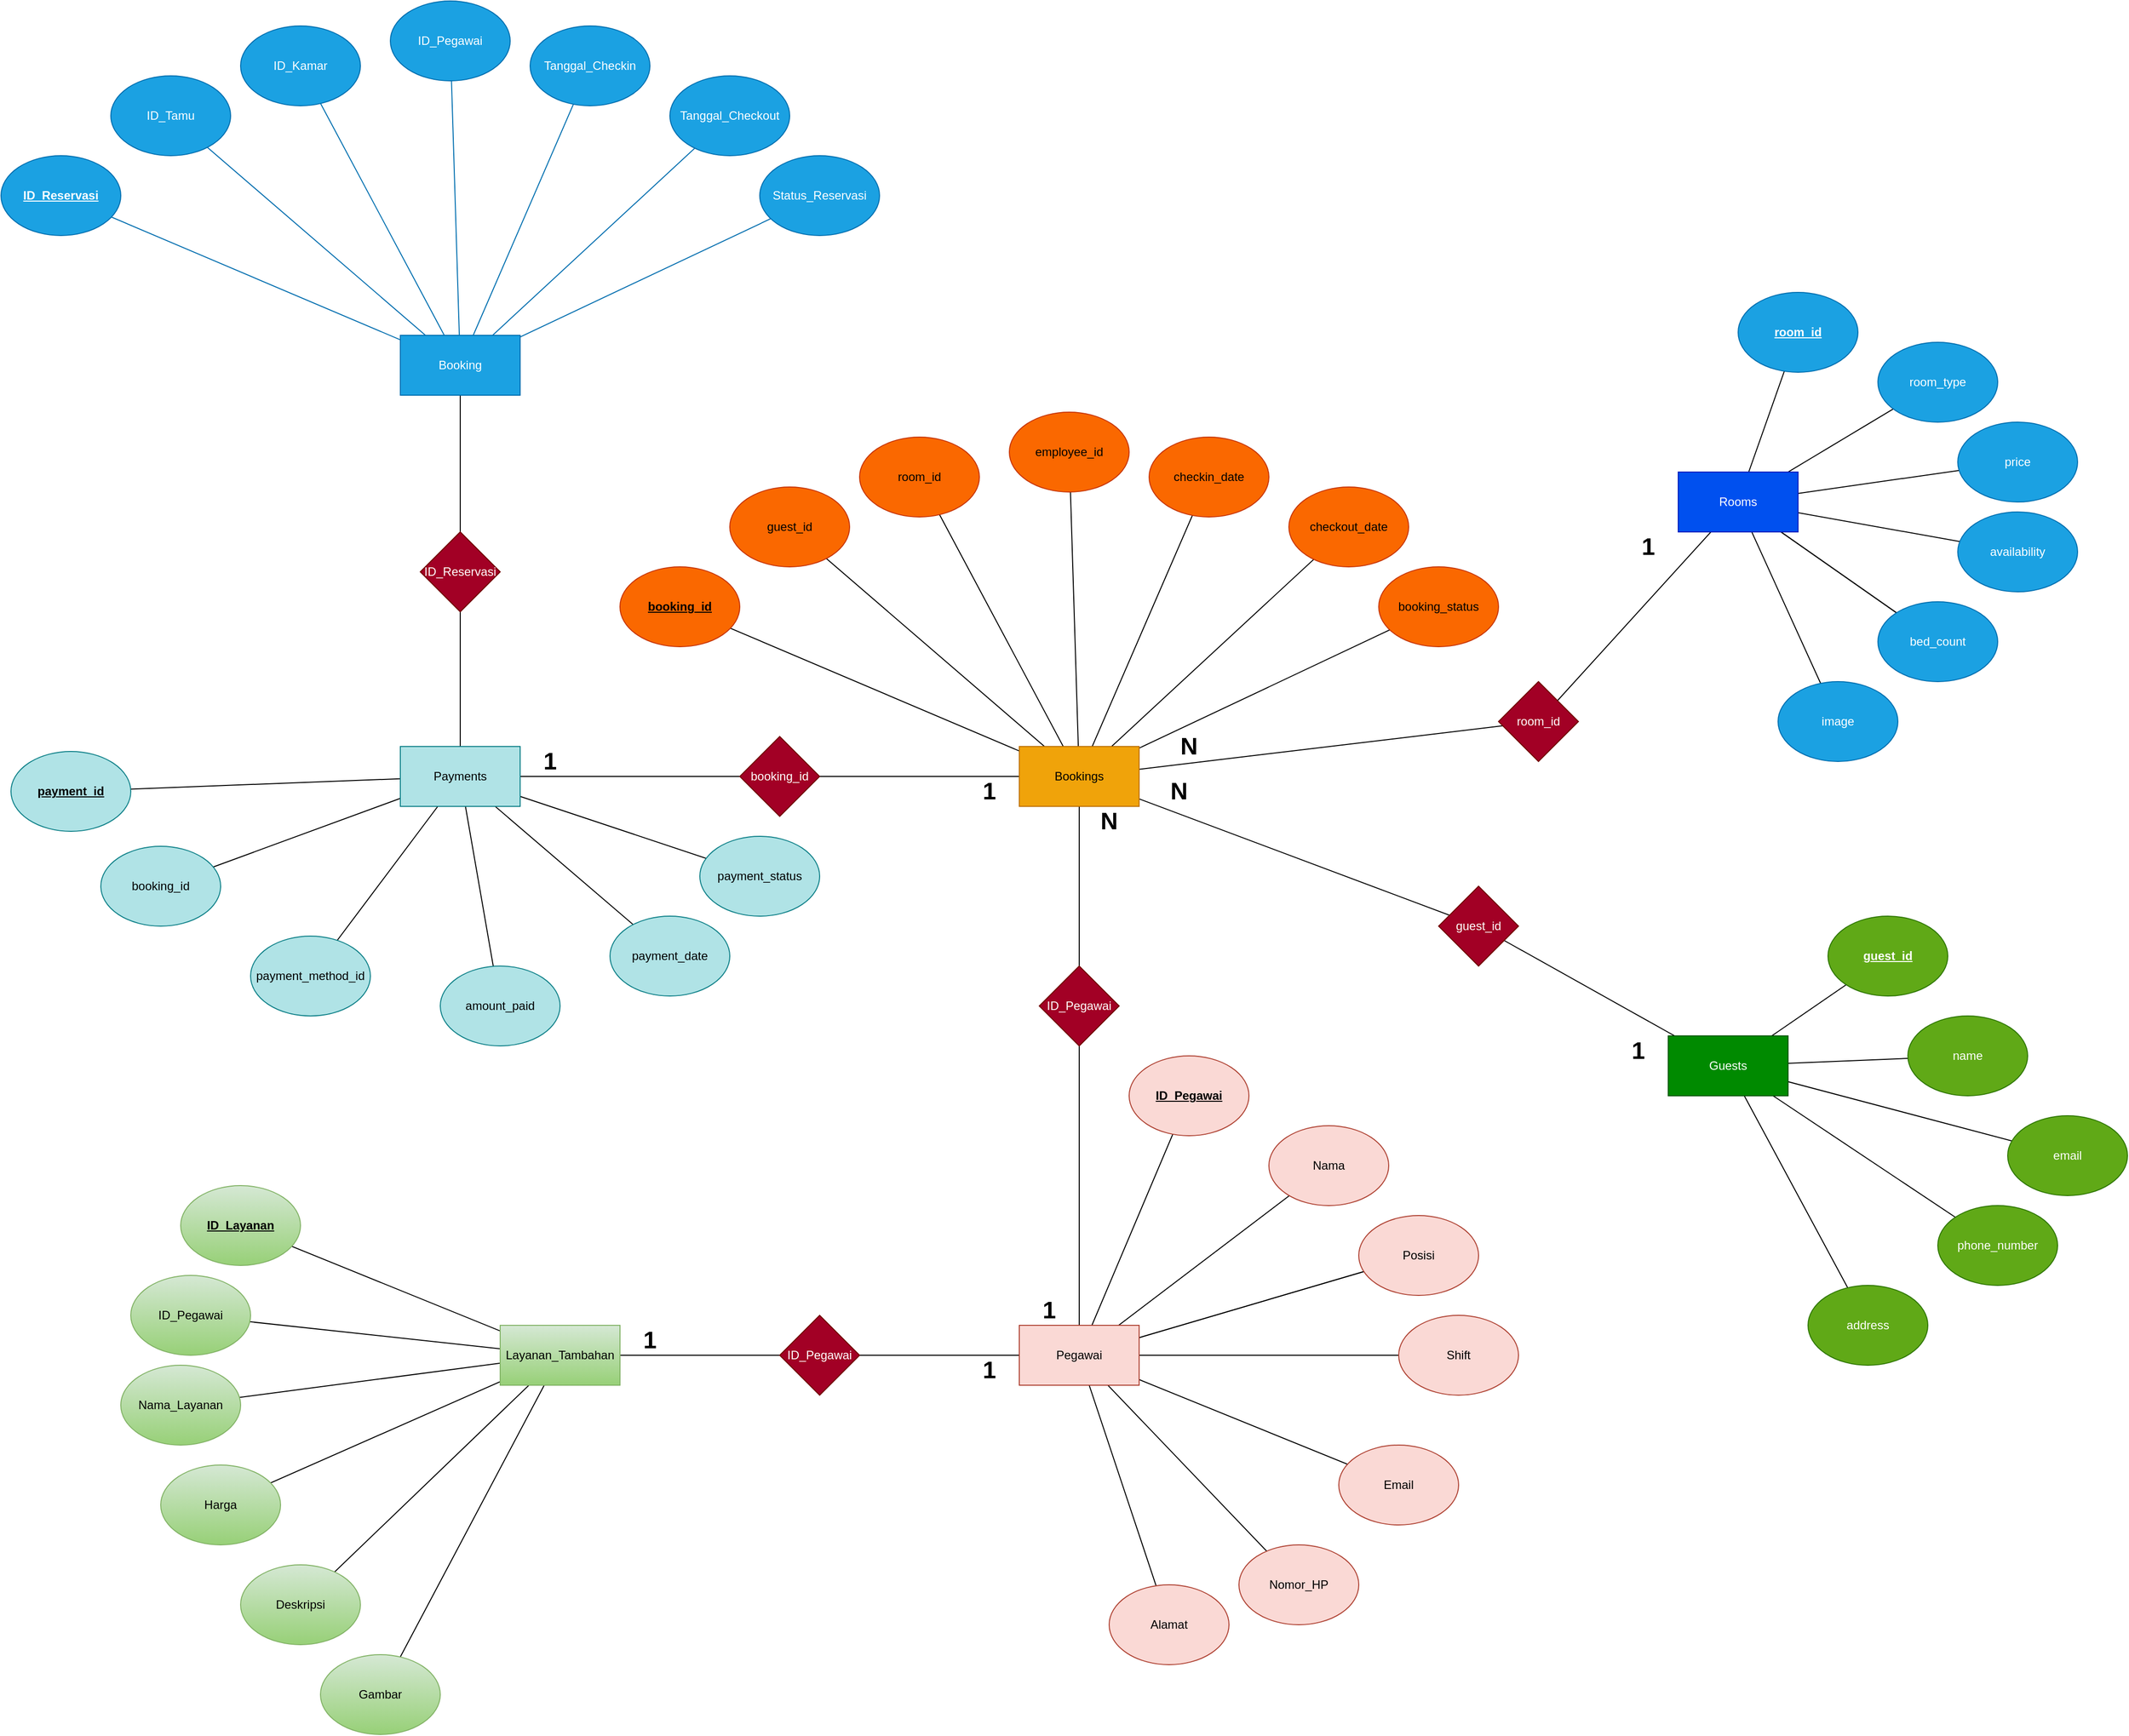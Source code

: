 <mxfile version="27.1.4">
  <diagram name="Page-1" id="5b6cXbMIFhht2GzxUnYm">
    <mxGraphModel dx="2687" dy="1700" grid="1" gridSize="10" guides="1" tooltips="1" connect="1" arrows="1" fold="1" page="1" pageScale="1" pageWidth="850" pageHeight="1100" math="0" shadow="0">
      <root>
        <mxCell id="0" />
        <mxCell id="1" parent="0" />
        <mxCell id="dPMQ-WFFV9zRJ2E0VN6Y-38" value="" style="endArrow=none;html=1;rounded=0;entryX=0.5;entryY=0.5;entryDx=0;entryDy=0;entryPerimeter=0;exitX=0.5;exitY=0.5;exitDx=0;exitDy=0;exitPerimeter=0;" edge="1" parent="1" source="dPMQ-WFFV9zRJ2E0VN6Y-28" target="dPMQ-WFFV9zRJ2E0VN6Y-36">
          <mxGeometry width="50" height="50" relative="1" as="geometry">
            <mxPoint x="-550" y="135" as="sourcePoint" />
            <mxPoint x="-550" y="-70" as="targetPoint" />
          </mxGeometry>
        </mxCell>
        <mxCell id="dPMQ-WFFV9zRJ2E0VN6Y-37" value="" style="endArrow=none;html=1;rounded=0;entryX=0.5;entryY=0.5;entryDx=0;entryDy=0;entryPerimeter=0;exitX=0.5;exitY=0.5;exitDx=0;exitDy=0;exitPerimeter=0;" edge="1" parent="1" source="p-pOgN2rcpTyZTC6pipD-14" target="dPMQ-WFFV9zRJ2E0VN6Y-36">
          <mxGeometry width="50" height="50" relative="1" as="geometry">
            <mxPoint x="-630" y="-60" as="sourcePoint" />
            <mxPoint x="-310" y="-60" as="targetPoint" />
          </mxGeometry>
        </mxCell>
        <mxCell id="e2a9GpqA6ZSLNUHN16Bm-32" value="" style="endArrow=none;html=1;rounded=0;entryX=0.5;entryY=0.5;entryDx=0;entryDy=0;entryPerimeter=0;exitX=0.5;exitY=0.5;exitDx=0;exitDy=0;exitPerimeter=0;" parent="1" source="p-pOgN2rcpTyZTC6pipD-15" target="e2a9GpqA6ZSLNUHN16Bm-30" edge="1">
          <mxGeometry width="50" height="50" relative="1" as="geometry">
            <mxPoint x="-190" y="620" as="sourcePoint" />
            <mxPoint x="70" y="620" as="targetPoint" />
          </mxGeometry>
        </mxCell>
        <mxCell id="e2a9GpqA6ZSLNUHN16Bm-31" value="" style="endArrow=none;html=1;rounded=0;entryX=0.5;entryY=0.5;entryDx=0;entryDy=0;entryPerimeter=0;exitX=0.5;exitY=0.5;exitDx=0;exitDy=0;exitPerimeter=0;" parent="1" source="e2a9GpqA6ZSLNUHN16Bm-30" target="p-pOgN2rcpTyZTC6pipD-60" edge="1">
          <mxGeometry width="50" height="50" relative="1" as="geometry">
            <mxPoint x="-180" y="670" as="sourcePoint" />
            <mxPoint x="-210" y="570" as="targetPoint" />
          </mxGeometry>
        </mxCell>
        <mxCell id="e2a9GpqA6ZSLNUHN16Bm-29" value="" style="endArrow=none;html=1;rounded=0;entryX=0.5;entryY=0.5;entryDx=0;entryDy=0;entryPerimeter=0;exitX=0.5;exitY=0.5;exitDx=0;exitDy=0;exitPerimeter=0;" parent="1" source="p-pOgN2rcpTyZTC6pipD-14" target="e2a9GpqA6ZSLNUHN16Bm-27" edge="1">
          <mxGeometry width="50" height="50" relative="1" as="geometry">
            <mxPoint x="-230" y="40" as="sourcePoint" />
            <mxPoint x="70" y="40" as="targetPoint" />
          </mxGeometry>
        </mxCell>
        <mxCell id="e2a9GpqA6ZSLNUHN16Bm-28" value="" style="endArrow=none;html=1;rounded=0;entryX=0.5;entryY=0.5;entryDx=0;entryDy=0;entryPerimeter=0;exitX=0.5;exitY=0.5;exitDx=0;exitDy=0;exitPerimeter=0;" parent="1" source="e2a9GpqA6ZSLNUHN16Bm-27" target="p-pOgN2rcpTyZTC6pipD-13" edge="1">
          <mxGeometry width="50" height="50" relative="1" as="geometry">
            <mxPoint x="-140" y="30" as="sourcePoint" />
            <mxPoint x="-90" y="-20" as="targetPoint" />
          </mxGeometry>
        </mxCell>
        <mxCell id="e2a9GpqA6ZSLNUHN16Bm-24" value="" style="endArrow=none;html=1;rounded=0;entryX=0.5;entryY=0.5;entryDx=0;entryDy=0;entryPerimeter=0;exitX=0.5;exitY=0.5;exitDx=0;exitDy=0;exitPerimeter=0;" parent="1" source="p-pOgN2rcpTyZTC6pipD-60" target="e2a9GpqA6ZSLNUHN16Bm-22" edge="1">
          <mxGeometry width="50" height="50" relative="1" as="geometry">
            <mxPoint x="70" y="180" as="sourcePoint" />
            <mxPoint x="70" y="40" as="targetPoint" />
          </mxGeometry>
        </mxCell>
        <mxCell id="e2a9GpqA6ZSLNUHN16Bm-23" value="" style="endArrow=none;html=1;rounded=0;entryX=0.5;entryY=0.5;entryDx=0;entryDy=0;entryPerimeter=0;exitX=0.5;exitY=0.5;exitDx=0;exitDy=0;exitPerimeter=0;" parent="1" source="e2a9GpqA6ZSLNUHN16Bm-22" target="p-pOgN2rcpTyZTC6pipD-13" edge="1">
          <mxGeometry width="50" height="50" relative="1" as="geometry">
            <mxPoint x="-40" y="200" as="sourcePoint" />
            <mxPoint x="10" y="150" as="targetPoint" />
          </mxGeometry>
        </mxCell>
        <mxCell id="e2a9GpqA6ZSLNUHN16Bm-21" value="" style="endArrow=none;html=1;rounded=0;exitX=0.5;exitY=0.5;exitDx=0;exitDy=0;exitPerimeter=0;entryX=0.5;entryY=0.5;entryDx=0;entryDy=0;entryPerimeter=0;" parent="1" source="p-pOgN2rcpTyZTC6pipD-66" target="p-pOgN2rcpTyZTC6pipD-60" edge="1">
          <mxGeometry width="50" height="50" relative="1" as="geometry">
            <mxPoint x="-120" y="1120" as="sourcePoint" />
            <mxPoint x="50" y="620" as="targetPoint" />
          </mxGeometry>
        </mxCell>
        <mxCell id="e2a9GpqA6ZSLNUHN16Bm-20" value="" style="endArrow=none;html=1;rounded=0;exitX=0.5;exitY=0.5;exitDx=0;exitDy=0;exitPerimeter=0;entryX=0.5;entryY=0.5;entryDx=0;entryDy=0;entryPerimeter=0;" parent="1" source="p-pOgN2rcpTyZTC6pipD-12" target="e2a9GpqA6ZSLNUHN16Bm-18" edge="1">
          <mxGeometry width="50" height="50" relative="1" as="geometry">
            <mxPoint x="70" y="40" as="sourcePoint" />
            <mxPoint x="260" y="160" as="targetPoint" />
          </mxGeometry>
        </mxCell>
        <mxCell id="e2a9GpqA6ZSLNUHN16Bm-19" value="" style="endArrow=none;html=1;rounded=0;exitX=0.5;exitY=0.5;exitDx=0;exitDy=0;exitPerimeter=0;entryX=0.5;entryY=0.5;entryDx=0;entryDy=0;entryPerimeter=0;" parent="1" source="p-pOgN2rcpTyZTC6pipD-13" target="e2a9GpqA6ZSLNUHN16Bm-18" edge="1">
          <mxGeometry width="50" height="50" relative="1" as="geometry">
            <mxPoint x="250" y="110" as="sourcePoint" />
            <mxPoint x="300" y="60" as="targetPoint" />
          </mxGeometry>
        </mxCell>
        <mxCell id="e2a9GpqA6ZSLNUHN16Bm-17" value="" style="endArrow=none;html=1;rounded=0;exitX=0.5;exitY=0.5;exitDx=0;exitDy=0;exitPerimeter=0;entryX=0.5;entryY=0.5;entryDx=0;entryDy=0;entryPerimeter=0;" parent="1" source="p-pOgN2rcpTyZTC6pipD-29" target="p-pOgN2rcpTyZTC6pipD-12" edge="1">
          <mxGeometry width="50" height="50" relative="1" as="geometry">
            <mxPoint x="1810" y="55" as="sourcePoint" />
            <mxPoint x="720" y="-245" as="targetPoint" />
          </mxGeometry>
        </mxCell>
        <mxCell id="e2a9GpqA6ZSLNUHN16Bm-10" value="" style="endArrow=none;html=1;rounded=0;entryX=0.5;entryY=0.5;entryDx=0;entryDy=0;entryPerimeter=0;exitX=0.5;exitY=0.5;exitDx=0;exitDy=0;exitPerimeter=0;" parent="1" source="e2a9GpqA6ZSLNUHN16Bm-9" target="p-pOgN2rcpTyZTC6pipD-4" edge="1">
          <mxGeometry width="50" height="50" relative="1" as="geometry">
            <mxPoint x="-260" y="160" as="sourcePoint" />
            <mxPoint x="-210" y="110" as="targetPoint" />
          </mxGeometry>
        </mxCell>
        <mxCell id="e2a9GpqA6ZSLNUHN16Bm-11" value="" style="endArrow=none;html=1;rounded=0;entryX=0.5;entryY=0.5;entryDx=0;entryDy=0;entryPerimeter=0;exitX=0.5;exitY=0.5;exitDx=0;exitDy=0;exitPerimeter=0;" parent="1" source="e2a9GpqA6ZSLNUHN16Bm-9" target="p-pOgN2rcpTyZTC6pipD-13" edge="1">
          <mxGeometry width="50" height="50" relative="1" as="geometry">
            <mxPoint x="-170" y="100" as="sourcePoint" />
            <mxPoint x="-210" y="110" as="targetPoint" />
          </mxGeometry>
        </mxCell>
        <mxCell id="e2a9GpqA6ZSLNUHN16Bm-6" value="" style="endArrow=none;html=1;rounded=0;entryX=0.5;entryY=0.5;entryDx=0;entryDy=0;entryPerimeter=0;exitX=0.5;exitY=0.5;exitDx=0;exitDy=0;exitPerimeter=0;" parent="1" source="p-pOgN2rcpTyZTC6pipD-15" target="e2a9GpqA6ZSLNUHN16Bm-5" edge="1">
          <mxGeometry width="50" height="50" relative="1" as="geometry">
            <mxPoint x="-880" y="690" as="sourcePoint" />
            <mxPoint x="-830" y="640" as="targetPoint" />
          </mxGeometry>
        </mxCell>
        <mxCell id="e2a9GpqA6ZSLNUHN16Bm-2" value="" style="endArrow=none;html=1;rounded=0;entryX=0.5;entryY=0.5;entryDx=0;entryDy=0;entryPerimeter=0;exitX=0.5;exitY=0.5;exitDx=0;exitDy=0;exitPerimeter=0;" parent="1" source="p-pOgN2rcpTyZTC6pipD-13" target="e2a9GpqA6ZSLNUHN16Bm-1" edge="1">
          <mxGeometry width="50" height="50" relative="1" as="geometry">
            <mxPoint x="850" y="90" as="sourcePoint" />
            <mxPoint x="900" y="40" as="targetPoint" />
          </mxGeometry>
        </mxCell>
        <mxCell id="p-pOgN2rcpTyZTC6pipD-81" value="" style="endArrow=none;html=1;rounded=0;exitX=0.5;exitY=0.5;exitDx=0;exitDy=0;exitPerimeter=0;entryX=0.5;entryY=0.5;entryDx=0;entryDy=0;entryPerimeter=0;" parent="1" source="p-pOgN2rcpTyZTC6pipD-80" target="p-pOgN2rcpTyZTC6pipD-15" edge="1">
          <mxGeometry width="50" height="50" relative="1" as="geometry">
            <mxPoint x="-900" y="760" as="sourcePoint" />
            <mxPoint x="-850" y="710" as="targetPoint" />
          </mxGeometry>
        </mxCell>
        <mxCell id="p-pOgN2rcpTyZTC6pipD-82" value="" style="endArrow=none;html=1;rounded=0;entryX=0.5;entryY=0.5;entryDx=0;entryDy=0;entryPerimeter=0;exitX=0.5;exitY=0.5;exitDx=0;exitDy=0;exitPerimeter=0;" parent="1" source="p-pOgN2rcpTyZTC6pipD-15" target="p-pOgN2rcpTyZTC6pipD-79" edge="1">
          <mxGeometry width="50" height="50" relative="1" as="geometry">
            <mxPoint x="-900" y="760" as="sourcePoint" />
            <mxPoint x="-850" y="710" as="targetPoint" />
          </mxGeometry>
        </mxCell>
        <mxCell id="p-pOgN2rcpTyZTC6pipD-83" value="" style="endArrow=none;html=1;rounded=0;entryX=0.5;entryY=0.5;entryDx=0;entryDy=0;entryPerimeter=0;exitX=0.5;exitY=0.5;exitDx=0;exitDy=0;exitPerimeter=0;" parent="1" source="p-pOgN2rcpTyZTC6pipD-15" target="p-pOgN2rcpTyZTC6pipD-78" edge="1">
          <mxGeometry width="50" height="50" relative="1" as="geometry">
            <mxPoint x="-900" y="760" as="sourcePoint" />
            <mxPoint x="-850" y="710" as="targetPoint" />
          </mxGeometry>
        </mxCell>
        <mxCell id="p-pOgN2rcpTyZTC6pipD-84" value="" style="endArrow=none;html=1;rounded=0;entryX=0.5;entryY=0.5;entryDx=0;entryDy=0;entryPerimeter=0;exitX=0.5;exitY=0.5;exitDx=0;exitDy=0;exitPerimeter=0;" parent="1" source="p-pOgN2rcpTyZTC6pipD-15" target="p-pOgN2rcpTyZTC6pipD-77" edge="1">
          <mxGeometry width="50" height="50" relative="1" as="geometry">
            <mxPoint x="-900" y="760" as="sourcePoint" />
            <mxPoint x="-850" y="710" as="targetPoint" />
          </mxGeometry>
        </mxCell>
        <mxCell id="p-pOgN2rcpTyZTC6pipD-85" value="" style="endArrow=none;html=1;rounded=0;entryX=0.5;entryY=0.5;entryDx=0;entryDy=0;entryPerimeter=0;exitX=0.5;exitY=0.5;exitDx=0;exitDy=0;exitPerimeter=0;" parent="1" source="p-pOgN2rcpTyZTC6pipD-15" target="p-pOgN2rcpTyZTC6pipD-76" edge="1">
          <mxGeometry width="50" height="50" relative="1" as="geometry">
            <mxPoint x="-900" y="760" as="sourcePoint" />
            <mxPoint x="-850" y="710" as="targetPoint" />
          </mxGeometry>
        </mxCell>
        <mxCell id="p-pOgN2rcpTyZTC6pipD-69" value="" style="endArrow=none;html=1;rounded=0;exitX=0.5;exitY=0.5;exitDx=0;exitDy=0;exitPerimeter=0;entryX=0.5;entryY=0.5;entryDx=0;entryDy=0;entryPerimeter=0;" parent="1" source="p-pOgN2rcpTyZTC6pipD-68" target="p-pOgN2rcpTyZTC6pipD-60" edge="1">
          <mxGeometry width="50" height="50" relative="1" as="geometry">
            <mxPoint x="-370" y="800" as="sourcePoint" />
            <mxPoint x="-320" y="750" as="targetPoint" />
          </mxGeometry>
        </mxCell>
        <mxCell id="p-pOgN2rcpTyZTC6pipD-70" value="" style="endArrow=none;html=1;rounded=0;entryX=0.5;entryY=0.5;entryDx=0;entryDy=0;entryPerimeter=0;exitX=0.5;exitY=0.5;exitDx=0;exitDy=0;exitPerimeter=0;" parent="1" source="p-pOgN2rcpTyZTC6pipD-67" target="p-pOgN2rcpTyZTC6pipD-60" edge="1">
          <mxGeometry width="50" height="50" relative="1" as="geometry">
            <mxPoint x="-370" y="800" as="sourcePoint" />
            <mxPoint x="-320" y="750" as="targetPoint" />
          </mxGeometry>
        </mxCell>
        <mxCell id="p-pOgN2rcpTyZTC6pipD-71" value="" style="endArrow=none;html=1;rounded=0;exitX=0.5;exitY=0.5;exitDx=0;exitDy=0;exitPerimeter=0;entryX=0.5;entryY=0.5;entryDx=0;entryDy=0;entryPerimeter=0;" parent="1" source="p-pOgN2rcpTyZTC6pipD-64" target="p-pOgN2rcpTyZTC6pipD-60" edge="1">
          <mxGeometry width="50" height="50" relative="1" as="geometry">
            <mxPoint x="-370" y="800" as="sourcePoint" />
            <mxPoint x="-320" y="750" as="targetPoint" />
          </mxGeometry>
        </mxCell>
        <mxCell id="p-pOgN2rcpTyZTC6pipD-72" value="" style="endArrow=none;html=1;rounded=0;entryX=0.5;entryY=0.5;entryDx=0;entryDy=0;entryPerimeter=0;exitX=0.5;exitY=0.5;exitDx=0;exitDy=0;exitPerimeter=0;" parent="1" source="p-pOgN2rcpTyZTC6pipD-65" target="p-pOgN2rcpTyZTC6pipD-60" edge="1">
          <mxGeometry width="50" height="50" relative="1" as="geometry">
            <mxPoint x="-370" y="800" as="sourcePoint" />
            <mxPoint x="-320" y="750" as="targetPoint" />
          </mxGeometry>
        </mxCell>
        <mxCell id="p-pOgN2rcpTyZTC6pipD-73" value="" style="endArrow=none;html=1;rounded=0;entryX=0.5;entryY=0.5;entryDx=0;entryDy=0;entryPerimeter=0;exitX=0.5;exitY=0.5;exitDx=0;exitDy=0;exitPerimeter=0;" parent="1" source="p-pOgN2rcpTyZTC6pipD-64" target="p-pOgN2rcpTyZTC6pipD-60" edge="1">
          <mxGeometry width="50" height="50" relative="1" as="geometry">
            <mxPoint x="-370" y="800" as="sourcePoint" />
            <mxPoint x="-320" y="750" as="targetPoint" />
          </mxGeometry>
        </mxCell>
        <mxCell id="p-pOgN2rcpTyZTC6pipD-74" value="" style="endArrow=none;html=1;rounded=0;entryX=0.5;entryY=0.5;entryDx=0;entryDy=0;entryPerimeter=0;exitX=0.5;exitY=0.5;exitDx=0;exitDy=0;exitPerimeter=0;" parent="1" source="p-pOgN2rcpTyZTC6pipD-63" target="p-pOgN2rcpTyZTC6pipD-60" edge="1">
          <mxGeometry width="50" height="50" relative="1" as="geometry">
            <mxPoint x="-370" y="800" as="sourcePoint" />
            <mxPoint x="-320" y="750" as="targetPoint" />
          </mxGeometry>
        </mxCell>
        <mxCell id="p-pOgN2rcpTyZTC6pipD-75" value="" style="endArrow=none;html=1;rounded=0;entryX=0.5;entryY=0.5;entryDx=0;entryDy=0;entryPerimeter=0;exitX=0.5;exitY=0.5;exitDx=0;exitDy=0;exitPerimeter=0;" parent="1" source="p-pOgN2rcpTyZTC6pipD-60" target="p-pOgN2rcpTyZTC6pipD-61" edge="1">
          <mxGeometry width="50" height="50" relative="1" as="geometry">
            <mxPoint x="-370" y="800" as="sourcePoint" />
            <mxPoint x="-320" y="750" as="targetPoint" />
          </mxGeometry>
        </mxCell>
        <mxCell id="p-pOgN2rcpTyZTC6pipD-54" value="" style="endArrow=none;html=1;rounded=0;entryX=0.5;entryY=0.5;entryDx=0;entryDy=0;entryPerimeter=0;exitX=0.5;exitY=0.5;exitDx=0;exitDy=0;exitPerimeter=0;" parent="1" source="p-pOgN2rcpTyZTC6pipD-53" target="p-pOgN2rcpTyZTC6pipD-14" edge="1">
          <mxGeometry width="50" height="50" relative="1" as="geometry">
            <mxPoint x="-950" y="690" as="sourcePoint" />
            <mxPoint x="-1040" y="770" as="targetPoint" />
          </mxGeometry>
        </mxCell>
        <mxCell id="p-pOgN2rcpTyZTC6pipD-55" value="" style="endArrow=none;html=1;rounded=0;entryX=0.5;entryY=0.5;entryDx=0;entryDy=0;entryPerimeter=0;exitX=0.5;exitY=0.5;exitDx=0;exitDy=0;exitPerimeter=0;" parent="1" source="p-pOgN2rcpTyZTC6pipD-52" target="p-pOgN2rcpTyZTC6pipD-14" edge="1">
          <mxGeometry width="50" height="50" relative="1" as="geometry">
            <mxPoint x="-950" y="690" as="sourcePoint" />
            <mxPoint x="-900" y="640" as="targetPoint" />
          </mxGeometry>
        </mxCell>
        <mxCell id="p-pOgN2rcpTyZTC6pipD-56" value="" style="endArrow=none;html=1;rounded=0;exitX=0.5;exitY=0.5;exitDx=0;exitDy=0;exitPerimeter=0;entryX=0.5;entryY=0.5;entryDx=0;entryDy=0;entryPerimeter=0;" parent="1" source="p-pOgN2rcpTyZTC6pipD-51" target="p-pOgN2rcpTyZTC6pipD-14" edge="1">
          <mxGeometry width="50" height="50" relative="1" as="geometry">
            <mxPoint x="-950" y="690" as="sourcePoint" />
            <mxPoint x="-1040" y="760" as="targetPoint" />
          </mxGeometry>
        </mxCell>
        <mxCell id="p-pOgN2rcpTyZTC6pipD-57" value="" style="endArrow=none;html=1;rounded=0;entryX=0.5;entryY=0.5;entryDx=0;entryDy=0;entryPerimeter=0;exitX=0.5;exitY=0.5;exitDx=0;exitDy=0;exitPerimeter=0;" parent="1" source="p-pOgN2rcpTyZTC6pipD-14" target="p-pOgN2rcpTyZTC6pipD-50" edge="1">
          <mxGeometry width="50" height="50" relative="1" as="geometry">
            <mxPoint x="-1050" y="770" as="sourcePoint" />
            <mxPoint x="-900" y="640" as="targetPoint" />
          </mxGeometry>
        </mxCell>
        <mxCell id="p-pOgN2rcpTyZTC6pipD-58" value="" style="endArrow=none;html=1;rounded=0;entryX=0.5;entryY=0.5;entryDx=0;entryDy=0;entryPerimeter=0;exitX=0.5;exitY=0.5;exitDx=0;exitDy=0;exitPerimeter=0;" parent="1" source="p-pOgN2rcpTyZTC6pipD-14" target="p-pOgN2rcpTyZTC6pipD-49" edge="1">
          <mxGeometry width="50" height="50" relative="1" as="geometry">
            <mxPoint x="-950" y="690" as="sourcePoint" />
            <mxPoint x="-900" y="640" as="targetPoint" />
          </mxGeometry>
        </mxCell>
        <mxCell id="p-pOgN2rcpTyZTC6pipD-59" value="" style="endArrow=none;html=1;rounded=0;entryX=0.5;entryY=0.5;entryDx=0;entryDy=0;entryPerimeter=0;exitX=0.5;exitY=0.5;exitDx=0;exitDy=0;exitPerimeter=0;" parent="1" source="p-pOgN2rcpTyZTC6pipD-14" target="p-pOgN2rcpTyZTC6pipD-48" edge="1">
          <mxGeometry width="50" height="50" relative="1" as="geometry">
            <mxPoint x="-950" y="690" as="sourcePoint" />
            <mxPoint x="-900" y="640" as="targetPoint" />
          </mxGeometry>
        </mxCell>
        <mxCell id="p-pOgN2rcpTyZTC6pipD-42" value="" style="endArrow=none;html=1;rounded=0;exitX=0.5;exitY=0.5;exitDx=0;exitDy=0;exitPerimeter=0;entryX=0.5;entryY=0.5;entryDx=0;entryDy=0;entryPerimeter=0;" parent="1" source="p-pOgN2rcpTyZTC6pipD-41" target="p-pOgN2rcpTyZTC6pipD-13" edge="1">
          <mxGeometry width="50" height="50" relative="1" as="geometry">
            <mxPoint x="450" y="70" as="sourcePoint" />
            <mxPoint x="500" y="20" as="targetPoint" />
          </mxGeometry>
        </mxCell>
        <mxCell id="p-pOgN2rcpTyZTC6pipD-43" value="" style="endArrow=none;html=1;rounded=0;exitX=0.5;exitY=0.5;exitDx=0;exitDy=0;exitPerimeter=0;entryX=0.5;entryY=0.5;entryDx=0;entryDy=0;entryPerimeter=0;" parent="1" source="p-pOgN2rcpTyZTC6pipD-40" target="p-pOgN2rcpTyZTC6pipD-13" edge="1">
          <mxGeometry width="50" height="50" relative="1" as="geometry">
            <mxPoint x="450" y="70" as="sourcePoint" />
            <mxPoint x="500" y="20" as="targetPoint" />
          </mxGeometry>
        </mxCell>
        <mxCell id="p-pOgN2rcpTyZTC6pipD-44" value="" style="endArrow=none;html=1;rounded=0;exitX=0.5;exitY=0.5;exitDx=0;exitDy=0;exitPerimeter=0;entryX=0.5;entryY=0.5;entryDx=0;entryDy=0;entryPerimeter=0;" parent="1" source="p-pOgN2rcpTyZTC6pipD-39" target="p-pOgN2rcpTyZTC6pipD-13" edge="1">
          <mxGeometry width="50" height="50" relative="1" as="geometry">
            <mxPoint x="450" y="70" as="sourcePoint" />
            <mxPoint x="500" y="20" as="targetPoint" />
          </mxGeometry>
        </mxCell>
        <mxCell id="p-pOgN2rcpTyZTC6pipD-45" value="" style="endArrow=none;html=1;rounded=0;exitX=0.5;exitY=0.5;exitDx=0;exitDy=0;exitPerimeter=0;entryX=0.5;entryY=0.5;entryDx=0;entryDy=0;entryPerimeter=0;" parent="1" source="p-pOgN2rcpTyZTC6pipD-38" target="p-pOgN2rcpTyZTC6pipD-13" edge="1">
          <mxGeometry width="50" height="50" relative="1" as="geometry">
            <mxPoint x="450" y="70" as="sourcePoint" />
            <mxPoint x="500" y="20" as="targetPoint" />
          </mxGeometry>
        </mxCell>
        <mxCell id="p-pOgN2rcpTyZTC6pipD-46" value="" style="endArrow=none;html=1;rounded=0;entryX=0.5;entryY=0.5;entryDx=0;entryDy=0;entryPerimeter=0;exitX=0.5;exitY=0.5;exitDx=0;exitDy=0;exitPerimeter=0;" parent="1" source="p-pOgN2rcpTyZTC6pipD-13" target="p-pOgN2rcpTyZTC6pipD-37" edge="1">
          <mxGeometry width="50" height="50" relative="1" as="geometry">
            <mxPoint x="450" y="70" as="sourcePoint" />
            <mxPoint x="500" y="20" as="targetPoint" />
          </mxGeometry>
        </mxCell>
        <mxCell id="p-pOgN2rcpTyZTC6pipD-47" value="" style="endArrow=none;html=1;rounded=0;entryX=0.5;entryY=0.5;entryDx=0;entryDy=0;entryPerimeter=0;exitX=0.5;exitY=0.5;exitDx=0;exitDy=0;exitPerimeter=0;" parent="1" source="p-pOgN2rcpTyZTC6pipD-13" target="p-pOgN2rcpTyZTC6pipD-36" edge="1">
          <mxGeometry width="50" height="50" relative="1" as="geometry">
            <mxPoint x="450" y="70" as="sourcePoint" />
            <mxPoint x="500" y="20" as="targetPoint" />
          </mxGeometry>
        </mxCell>
        <mxCell id="p-pOgN2rcpTyZTC6pipD-30" value="" style="endArrow=none;html=1;rounded=0;exitX=0.5;exitY=0.5;exitDx=0;exitDy=0;exitPerimeter=0;entryX=0.5;entryY=0.5;entryDx=0;entryDy=0;entryPerimeter=0;" parent="1" source="p-pOgN2rcpTyZTC6pipD-24" target="p-pOgN2rcpTyZTC6pipD-12" edge="1">
          <mxGeometry width="50" height="50" relative="1" as="geometry">
            <mxPoint x="1940" y="-105" as="sourcePoint" />
            <mxPoint x="1990" y="-155" as="targetPoint" />
          </mxGeometry>
        </mxCell>
        <mxCell id="p-pOgN2rcpTyZTC6pipD-31" value="" style="endArrow=none;html=1;rounded=0;exitX=0.5;exitY=0.5;exitDx=0;exitDy=0;exitPerimeter=0;entryX=0.5;entryY=0.5;entryDx=0;entryDy=0;entryPerimeter=0;" parent="1" source="p-pOgN2rcpTyZTC6pipD-27" target="p-pOgN2rcpTyZTC6pipD-12" edge="1">
          <mxGeometry width="50" height="50" relative="1" as="geometry">
            <mxPoint x="1940" y="-5" as="sourcePoint" />
            <mxPoint x="1990" y="-55" as="targetPoint" />
          </mxGeometry>
        </mxCell>
        <mxCell id="p-pOgN2rcpTyZTC6pipD-32" value="" style="endArrow=none;html=1;rounded=0;exitX=0.5;exitY=0.5;exitDx=0;exitDy=0;exitPerimeter=0;entryX=0.5;entryY=0.5;entryDx=0;entryDy=0;entryPerimeter=0;" parent="1" source="p-pOgN2rcpTyZTC6pipD-26" target="p-pOgN2rcpTyZTC6pipD-12" edge="1">
          <mxGeometry width="50" height="50" relative="1" as="geometry">
            <mxPoint x="1950" y="5" as="sourcePoint" />
            <mxPoint x="2000" y="-45" as="targetPoint" />
          </mxGeometry>
        </mxCell>
        <mxCell id="p-pOgN2rcpTyZTC6pipD-33" value="" style="endArrow=none;html=1;rounded=0;exitX=0.5;exitY=0.5;exitDx=0;exitDy=0;exitPerimeter=0;entryX=0.5;entryY=0.5;entryDx=0;entryDy=0;entryPerimeter=0;" parent="1" source="p-pOgN2rcpTyZTC6pipD-28" target="p-pOgN2rcpTyZTC6pipD-12" edge="1">
          <mxGeometry width="50" height="50" relative="1" as="geometry">
            <mxPoint x="1960" y="15" as="sourcePoint" />
            <mxPoint x="2010" y="-35" as="targetPoint" />
          </mxGeometry>
        </mxCell>
        <mxCell id="p-pOgN2rcpTyZTC6pipD-34" value="" style="endArrow=none;html=1;rounded=0;exitX=0.5;exitY=0.5;exitDx=0;exitDy=0;exitPerimeter=0;entryX=0.5;entryY=0.5;entryDx=0;entryDy=0;entryPerimeter=0;" parent="1" source="p-pOgN2rcpTyZTC6pipD-28" target="p-pOgN2rcpTyZTC6pipD-12" edge="1">
          <mxGeometry width="50" height="50" relative="1" as="geometry">
            <mxPoint x="1970" y="25" as="sourcePoint" />
            <mxPoint x="2020" y="-25" as="targetPoint" />
          </mxGeometry>
        </mxCell>
        <mxCell id="p-pOgN2rcpTyZTC6pipD-35" value="" style="endArrow=none;html=1;rounded=0;exitX=0.5;exitY=0.5;exitDx=0;exitDy=0;exitPerimeter=0;entryX=0.5;entryY=0.5;entryDx=0;entryDy=0;entryPerimeter=0;" parent="1" source="p-pOgN2rcpTyZTC6pipD-25" target="p-pOgN2rcpTyZTC6pipD-12" edge="1">
          <mxGeometry width="50" height="50" relative="1" as="geometry">
            <mxPoint x="1980" y="35" as="sourcePoint" />
            <mxPoint x="2030" y="-15" as="targetPoint" />
          </mxGeometry>
        </mxCell>
        <mxCell id="p-pOgN2rcpTyZTC6pipD-20" value="" style="endArrow=none;html=1;rounded=0;exitX=0.5;exitY=0.5;exitDx=0;exitDy=0;exitPerimeter=0;entryX=0.5;entryY=0.5;entryDx=0;entryDy=0;entryPerimeter=0;" parent="1" source="p-pOgN2rcpTyZTC6pipD-16" target="p-pOgN2rcpTyZTC6pipD-4" edge="1">
          <mxGeometry width="50" height="50" relative="1" as="geometry">
            <mxPoint x="-810" y="330" as="sourcePoint" />
            <mxPoint x="-810" y="160" as="targetPoint" />
          </mxGeometry>
        </mxCell>
        <mxCell id="p-pOgN2rcpTyZTC6pipD-21" value="" style="endArrow=none;html=1;rounded=0;exitX=0.5;exitY=0.5;exitDx=0;exitDy=0;exitPerimeter=0;entryX=0.5;entryY=0.5;entryDx=0;entryDy=0;entryPerimeter=0;" parent="1" source="p-pOgN2rcpTyZTC6pipD-17" target="p-pOgN2rcpTyZTC6pipD-4" edge="1">
          <mxGeometry width="50" height="50" relative="1" as="geometry">
            <mxPoint x="-670" y="330" as="sourcePoint" />
            <mxPoint x="-800" y="160" as="targetPoint" />
          </mxGeometry>
        </mxCell>
        <mxCell id="p-pOgN2rcpTyZTC6pipD-22" value="" style="endArrow=none;html=1;rounded=0;exitX=0.5;exitY=0.5;exitDx=0;exitDy=0;exitPerimeter=0;entryX=0.5;entryY=0.5;entryDx=0;entryDy=0;entryPerimeter=0;" parent="1" source="p-pOgN2rcpTyZTC6pipD-18" target="p-pOgN2rcpTyZTC6pipD-4" edge="1">
          <mxGeometry width="50" height="50" relative="1" as="geometry">
            <mxPoint x="-530" y="340" as="sourcePoint" />
            <mxPoint x="-810" y="160" as="targetPoint" />
          </mxGeometry>
        </mxCell>
        <mxCell id="p-pOgN2rcpTyZTC6pipD-23" value="" style="endArrow=none;html=1;rounded=0;exitX=0.5;exitY=0.5;exitDx=0;exitDy=0;exitPerimeter=0;entryX=0.5;entryY=0.5;entryDx=0;entryDy=0;entryPerimeter=0;" parent="1" source="p-pOgN2rcpTyZTC6pipD-19" target="p-pOgN2rcpTyZTC6pipD-4" edge="1">
          <mxGeometry width="50" height="50" relative="1" as="geometry">
            <mxPoint x="-400" y="330" as="sourcePoint" />
            <mxPoint x="-810" y="160" as="targetPoint" />
          </mxGeometry>
        </mxCell>
        <mxCell id="p-pOgN2rcpTyZTC6pipD-10" value="" style="endArrow=none;html=1;rounded=0;exitX=0.5;exitY=0.5;exitDx=0;exitDy=0;exitPerimeter=0;entryX=0.5;entryY=0.5;entryDx=0;entryDy=0;entryPerimeter=0;" parent="1" source="p-pOgN2rcpTyZTC6pipD-8" target="p-pOgN2rcpTyZTC6pipD-4" edge="1">
          <mxGeometry width="50" height="50" relative="1" as="geometry">
            <mxPoint x="-580" y="410" as="sourcePoint" />
            <mxPoint x="-530" y="360" as="targetPoint" />
          </mxGeometry>
        </mxCell>
        <mxCell id="p-pOgN2rcpTyZTC6pipD-4" value="Guests" style="rounded=0;whiteSpace=wrap;html=1;points=[[0.5,0.5,0,0,0]];fillColor=#008a00;fontColor=#ffffff;strokeColor=#005700;" parent="1" vertex="1">
          <mxGeometry x="650" y="290" width="120" height="60" as="geometry" />
        </mxCell>
        <mxCell id="p-pOgN2rcpTyZTC6pipD-8" value="&lt;b&gt;&lt;u&gt;guest_id&lt;/u&gt;&lt;/b&gt;" style="ellipse;whiteSpace=wrap;html=1;points=[[0.5,0.5,0,0,0]];fillColor=#60a917;fontColor=#ffffff;strokeColor=#2D7600;" parent="1" vertex="1">
          <mxGeometry x="810" y="170" width="120" height="80" as="geometry" />
        </mxCell>
        <mxCell id="p-pOgN2rcpTyZTC6pipD-12" value="Rooms" style="rounded=0;whiteSpace=wrap;html=1;points=[[0.5,0.5,0,0,0]];fillColor=#0050ef;fontColor=#ffffff;strokeColor=#001DBC;" parent="1" vertex="1">
          <mxGeometry x="660" y="-275" width="120" height="60" as="geometry" />
        </mxCell>
        <mxCell id="p-pOgN2rcpTyZTC6pipD-13" value="Bookings" style="rounded=0;whiteSpace=wrap;html=1;points=[[0.5,0.5,0,0,0]];fillColor=#f0a30a;fontColor=#000000;strokeColor=#BD7000;" parent="1" vertex="1">
          <mxGeometry width="120" height="60" as="geometry" />
        </mxCell>
        <mxCell id="p-pOgN2rcpTyZTC6pipD-14" value="Payments" style="rounded=0;whiteSpace=wrap;html=1;points=[[0.5,0.5,0,0,0]];fillColor=#b0e3e6;strokeColor=#0e8088;" parent="1" vertex="1">
          <mxGeometry x="-620" width="120" height="60" as="geometry" />
        </mxCell>
        <mxCell id="p-pOgN2rcpTyZTC6pipD-15" value="Layanan_Tambahan" style="rounded=0;whiteSpace=wrap;html=1;points=[[0.5,0.5,0,0,0]];fillColor=#d5e8d4;gradientColor=#97d077;strokeColor=#82b366;" parent="1" vertex="1">
          <mxGeometry x="-520" y="580" width="120" height="60" as="geometry" />
        </mxCell>
        <mxCell id="p-pOgN2rcpTyZTC6pipD-16" value="name" style="ellipse;whiteSpace=wrap;html=1;points=[[0.5,0.5,0,0,0]];fillColor=#60a917;fontColor=#ffffff;strokeColor=#2D7600;" parent="1" vertex="1">
          <mxGeometry x="890" y="270" width="120" height="80" as="geometry" />
        </mxCell>
        <mxCell id="p-pOgN2rcpTyZTC6pipD-17" value="email" style="ellipse;whiteSpace=wrap;html=1;points=[[0.5,0.5,0,0,0]];fillColor=#60a917;fontColor=#ffffff;strokeColor=#2D7600;" parent="1" vertex="1">
          <mxGeometry x="990" y="370" width="120" height="80" as="geometry" />
        </mxCell>
        <mxCell id="p-pOgN2rcpTyZTC6pipD-18" value="phone_number" style="ellipse;whiteSpace=wrap;html=1;points=[[0.5,0.5,0,0,0]];fillColor=#60a917;fontColor=#ffffff;strokeColor=#2D7600;" parent="1" vertex="1">
          <mxGeometry x="920" y="460" width="120" height="80" as="geometry" />
        </mxCell>
        <mxCell id="p-pOgN2rcpTyZTC6pipD-19" value="address" style="ellipse;whiteSpace=wrap;html=1;points=[[0.5,0.5,0,0,0]];fillColor=#60a917;fontColor=#ffffff;strokeColor=#2D7600;" parent="1" vertex="1">
          <mxGeometry x="790" y="540" width="120" height="80" as="geometry" />
        </mxCell>
        <mxCell id="p-pOgN2rcpTyZTC6pipD-24" value="&lt;b&gt;&lt;u&gt;room_id&lt;/u&gt;&lt;/b&gt;" style="ellipse;whiteSpace=wrap;html=1;points=[[0.5,0.5,0,0,0]];fillColor=#1ba1e2;fontColor=#ffffff;strokeColor=#006EAF;" parent="1" vertex="1">
          <mxGeometry x="720" y="-455" width="120" height="80" as="geometry" />
        </mxCell>
        <mxCell id="p-pOgN2rcpTyZTC6pipD-25" value="room_type" style="ellipse;whiteSpace=wrap;html=1;points=[[0.5,0.5,0,0,0]];fillColor=#1ba1e2;fontColor=#ffffff;strokeColor=#006EAF;" parent="1" vertex="1">
          <mxGeometry x="860" y="-405" width="120" height="80" as="geometry" />
        </mxCell>
        <mxCell id="p-pOgN2rcpTyZTC6pipD-26" value="price" style="ellipse;whiteSpace=wrap;html=1;points=[[0.5,0.5,0,0,0]];fillColor=#1ba1e2;fontColor=#ffffff;strokeColor=#006EAF;" parent="1" vertex="1">
          <mxGeometry x="940" y="-325" width="120" height="80" as="geometry" />
        </mxCell>
        <mxCell id="p-pOgN2rcpTyZTC6pipD-27" value="availability" style="ellipse;whiteSpace=wrap;html=1;points=[[0.5,0.5,0,0,0]];fillColor=#1ba1e2;fontColor=#ffffff;strokeColor=#006EAF;" parent="1" vertex="1">
          <mxGeometry x="940" y="-235" width="120" height="80" as="geometry" />
        </mxCell>
        <mxCell id="p-pOgN2rcpTyZTC6pipD-29" value="image" style="ellipse;whiteSpace=wrap;html=1;points=[[0.5,0.5,0,0,0]];fillColor=#1ba1e2;fontColor=#ffffff;strokeColor=#006EAF;" parent="1" vertex="1">
          <mxGeometry x="760" y="-65" width="120" height="80" as="geometry" />
        </mxCell>
        <mxCell id="p-pOgN2rcpTyZTC6pipD-36" value="&lt;b&gt;&lt;u&gt;booking_id&lt;/u&gt;&lt;/b&gt;" style="ellipse;whiteSpace=wrap;html=1;points=[[0.5,0.5,0,0,0]];fillColor=#fa6800;strokeColor=#C73500;fontColor=#000000;" parent="1" vertex="1">
          <mxGeometry x="-400" y="-180" width="120" height="80" as="geometry" />
        </mxCell>
        <mxCell id="p-pOgN2rcpTyZTC6pipD-37" value="guest_id" style="ellipse;whiteSpace=wrap;html=1;points=[[0.5,0.5,0,0,0]];fillColor=#fa6800;strokeColor=#C73500;fontColor=#000000;" parent="1" vertex="1">
          <mxGeometry x="-290" y="-260" width="120" height="80" as="geometry" />
        </mxCell>
        <mxCell id="p-pOgN2rcpTyZTC6pipD-38" value="room_id" style="ellipse;whiteSpace=wrap;html=1;points=[[0.5,0.5,0,0,0]];fillColor=#fa6800;strokeColor=#C73500;fontColor=#000000;" parent="1" vertex="1">
          <mxGeometry x="-160" y="-310" width="120" height="80" as="geometry" />
        </mxCell>
        <mxCell id="p-pOgN2rcpTyZTC6pipD-39" value="checkin_date" style="ellipse;whiteSpace=wrap;html=1;points=[[0.5,0.5,0,0,0]];fillColor=#fa6800;strokeColor=#C73500;fontColor=#000000;" parent="1" vertex="1">
          <mxGeometry x="130" y="-310" width="120" height="80" as="geometry" />
        </mxCell>
        <mxCell id="p-pOgN2rcpTyZTC6pipD-40" value="checkout_date" style="ellipse;whiteSpace=wrap;html=1;points=[[0.5,0.5,0,0,0]];fillColor=#fa6800;strokeColor=#C73500;fontColor=#000000;" parent="1" vertex="1">
          <mxGeometry x="270" y="-260" width="120" height="80" as="geometry" />
        </mxCell>
        <mxCell id="p-pOgN2rcpTyZTC6pipD-41" value="booking_status" style="ellipse;whiteSpace=wrap;html=1;points=[[0.5,0.5,0,0,0]];fillColor=#fa6800;strokeColor=#C73500;fontColor=#000000;" parent="1" vertex="1">
          <mxGeometry x="360" y="-180" width="120" height="80" as="geometry" />
        </mxCell>
        <mxCell id="p-pOgN2rcpTyZTC6pipD-48" value="&lt;b&gt;&lt;u&gt;payment_id&lt;/u&gt;&lt;/b&gt;" style="ellipse;whiteSpace=wrap;html=1;points=[[0.5,0.5,0,0,0]];fillColor=#b0e3e6;strokeColor=#0e8088;" parent="1" vertex="1">
          <mxGeometry x="-1010" y="5" width="120" height="80" as="geometry" />
        </mxCell>
        <mxCell id="p-pOgN2rcpTyZTC6pipD-49" value="booking_id" style="ellipse;whiteSpace=wrap;html=1;points=[[0.5,0.5,0,0,0]];fillColor=#b0e3e6;strokeColor=#0e8088;" parent="1" vertex="1">
          <mxGeometry x="-920" y="100" width="120" height="80" as="geometry" />
        </mxCell>
        <mxCell id="p-pOgN2rcpTyZTC6pipD-50" value="payment_method_id" style="ellipse;whiteSpace=wrap;html=1;points=[[0.5,0.5,0,0,0]];fillColor=#b0e3e6;strokeColor=#0e8088;" parent="1" vertex="1">
          <mxGeometry x="-770" y="190" width="120" height="80" as="geometry" />
        </mxCell>
        <mxCell id="p-pOgN2rcpTyZTC6pipD-51" value="amount_paid" style="ellipse;whiteSpace=wrap;html=1;points=[[0.5,0.5,0,0,0]];fillColor=#b0e3e6;strokeColor=#0e8088;" parent="1" vertex="1">
          <mxGeometry x="-580" y="220" width="120" height="80" as="geometry" />
        </mxCell>
        <mxCell id="p-pOgN2rcpTyZTC6pipD-52" value="payment_date" style="ellipse;whiteSpace=wrap;html=1;points=[[0.5,0.5,0,0,0]];fillColor=#b0e3e6;strokeColor=#0e8088;" parent="1" vertex="1">
          <mxGeometry x="-410" y="170" width="120" height="80" as="geometry" />
        </mxCell>
        <mxCell id="p-pOgN2rcpTyZTC6pipD-53" value="payment_status" style="ellipse;whiteSpace=wrap;html=1;points=[[0.5,0.5,0,0,0]];fillColor=#b0e3e6;strokeColor=#0e8088;" parent="1" vertex="1">
          <mxGeometry x="-320" y="90" width="120" height="80" as="geometry" />
        </mxCell>
        <mxCell id="p-pOgN2rcpTyZTC6pipD-60" value="Pegawai" style="rounded=0;whiteSpace=wrap;html=1;points=[[0.5,0.5,0,0,0]];fillColor=#fad9d5;strokeColor=#ae4132;" parent="1" vertex="1">
          <mxGeometry y="580" width="120" height="60" as="geometry" />
        </mxCell>
        <mxCell id="p-pOgN2rcpTyZTC6pipD-61" value="&lt;b&gt;&lt;u&gt;ID_Pegawai&lt;/u&gt;&lt;/b&gt;" style="ellipse;whiteSpace=wrap;html=1;points=[[0.5,0.5,0,0,0]];fillColor=#fad9d5;strokeColor=#ae4132;" parent="1" vertex="1">
          <mxGeometry x="110" y="310" width="120" height="80" as="geometry" />
        </mxCell>
        <mxCell id="p-pOgN2rcpTyZTC6pipD-63" value="Nama" style="ellipse;whiteSpace=wrap;html=1;points=[[0.5,0.5,0,0,0]];fillColor=#fad9d5;strokeColor=#ae4132;" parent="1" vertex="1">
          <mxGeometry x="250" y="380" width="120" height="80" as="geometry" />
        </mxCell>
        <mxCell id="p-pOgN2rcpTyZTC6pipD-65" value="Shift" style="ellipse;whiteSpace=wrap;html=1;points=[[0.5,0.5,0,0,0]];fillColor=#fad9d5;strokeColor=#ae4132;" parent="1" vertex="1">
          <mxGeometry x="380" y="570" width="120" height="80" as="geometry" />
        </mxCell>
        <mxCell id="p-pOgN2rcpTyZTC6pipD-66" value="Email" style="ellipse;whiteSpace=wrap;html=1;points=[[0.5,0.5,0,0,0]];fillColor=#fad9d5;strokeColor=#ae4132;" parent="1" vertex="1">
          <mxGeometry x="320" y="700" width="120" height="80" as="geometry" />
        </mxCell>
        <mxCell id="p-pOgN2rcpTyZTC6pipD-67" value="Nomor_HP" style="ellipse;whiteSpace=wrap;html=1;points=[[0.5,0.5,0,0,0]];fillColor=#fad9d5;strokeColor=#ae4132;" parent="1" vertex="1">
          <mxGeometry x="220" y="800" width="120" height="80" as="geometry" />
        </mxCell>
        <mxCell id="p-pOgN2rcpTyZTC6pipD-68" value="Alamat" style="ellipse;whiteSpace=wrap;html=1;points=[[0.5,0.5,0,0,0]];fillColor=#fad9d5;strokeColor=#ae4132;" parent="1" vertex="1">
          <mxGeometry x="90" y="840" width="120" height="80" as="geometry" />
        </mxCell>
        <mxCell id="p-pOgN2rcpTyZTC6pipD-76" value="&lt;b&gt;&lt;u&gt;ID_Layanan&lt;/u&gt;&lt;/b&gt;" style="ellipse;whiteSpace=wrap;html=1;points=[[0.5,0.5,0,0,0]];fillColor=#d5e8d4;gradientColor=#97d077;strokeColor=#82b366;" parent="1" vertex="1">
          <mxGeometry x="-840" y="440" width="120" height="80" as="geometry" />
        </mxCell>
        <mxCell id="p-pOgN2rcpTyZTC6pipD-77" value="Nama_Layanan" style="ellipse;whiteSpace=wrap;html=1;points=[[0.5,0.5,0,0,0]];fillColor=#d5e8d4;gradientColor=#97d077;strokeColor=#82b366;" parent="1" vertex="1">
          <mxGeometry x="-900" y="620" width="120" height="80" as="geometry" />
        </mxCell>
        <mxCell id="p-pOgN2rcpTyZTC6pipD-78" value="Harga" style="ellipse;whiteSpace=wrap;html=1;points=[[0.5,0.5,0,0,0]];fillColor=#d5e8d4;gradientColor=#97d077;strokeColor=#82b366;" parent="1" vertex="1">
          <mxGeometry x="-860" y="720" width="120" height="80" as="geometry" />
        </mxCell>
        <mxCell id="p-pOgN2rcpTyZTC6pipD-79" value="Deskripsi" style="ellipse;whiteSpace=wrap;html=1;points=[[0.5,0.5,0,0,0]];fillColor=#d5e8d4;gradientColor=#97d077;strokeColor=#82b366;" parent="1" vertex="1">
          <mxGeometry x="-780" y="820" width="120" height="80" as="geometry" />
        </mxCell>
        <mxCell id="p-pOgN2rcpTyZTC6pipD-80" value="Gambar" style="ellipse;whiteSpace=wrap;html=1;points=[[0.5,0.5,0,0,0]];fillColor=#d5e8d4;gradientColor=#97d077;strokeColor=#82b366;" parent="1" vertex="1">
          <mxGeometry x="-700" y="910" width="120" height="80" as="geometry" />
        </mxCell>
        <mxCell id="e2a9GpqA6ZSLNUHN16Bm-1" value="employee_id" style="ellipse;whiteSpace=wrap;html=1;points=[[0.5,0.5,0,0,0]];fillColor=#fa6800;strokeColor=#C73500;fontColor=#000000;" parent="1" vertex="1">
          <mxGeometry x="-10" y="-335" width="120" height="80" as="geometry" />
        </mxCell>
        <mxCell id="e2a9GpqA6ZSLNUHN16Bm-5" value="ID_Pegawai" style="ellipse;whiteSpace=wrap;html=1;points=[[0.5,0.5,0,0,0]];fillColor=#d5e8d4;gradientColor=#97d077;strokeColor=#82b366;" parent="1" vertex="1">
          <mxGeometry x="-890" y="530" width="120" height="80" as="geometry" />
        </mxCell>
        <mxCell id="e2a9GpqA6ZSLNUHN16Bm-9" value="guest_id" style="rhombus;whiteSpace=wrap;html=1;fillColor=#a20025;fontColor=#ffffff;strokeColor=#6F0000;points=[[0.5,0.5,0,0,0]];" parent="1" vertex="1">
          <mxGeometry x="420" y="140" width="80" height="80" as="geometry" />
        </mxCell>
        <mxCell id="p-pOgN2rcpTyZTC6pipD-28" value="bed_count" style="ellipse;whiteSpace=wrap;html=1;points=[[0.5,0.5,0,0,0]];fillColor=#1ba1e2;fontColor=#ffffff;strokeColor=#006EAF;" parent="1" vertex="1">
          <mxGeometry x="860" y="-145" width="120" height="80" as="geometry" />
        </mxCell>
        <mxCell id="e2a9GpqA6ZSLNUHN16Bm-18" value="room_id" style="rhombus;whiteSpace=wrap;html=1;fillColor=#a20025;fontColor=#ffffff;strokeColor=#6F0000;points=[[0.5,0.5,0,0,0]];" parent="1" vertex="1">
          <mxGeometry x="480" y="-65" width="80" height="80" as="geometry" />
        </mxCell>
        <mxCell id="p-pOgN2rcpTyZTC6pipD-64" value="Posisi" style="ellipse;whiteSpace=wrap;html=1;points=[[0.5,0.5,0,0,0]];fillColor=#fad9d5;strokeColor=#ae4132;" parent="1" vertex="1">
          <mxGeometry x="340" y="470" width="120" height="80" as="geometry" />
        </mxCell>
        <mxCell id="e2a9GpqA6ZSLNUHN16Bm-22" value="ID_Pegawai" style="rhombus;whiteSpace=wrap;html=1;fillColor=#a20025;fontColor=#ffffff;strokeColor=#6F0000;points=[[0.5,0.5,0,0,0]];" parent="1" vertex="1">
          <mxGeometry x="20" y="220" width="80" height="80" as="geometry" />
        </mxCell>
        <mxCell id="e2a9GpqA6ZSLNUHN16Bm-27" value="booking_id" style="rhombus;whiteSpace=wrap;html=1;fillColor=#a20025;fontColor=#ffffff;strokeColor=#6F0000;points=[[0.5,0.5,0,0,0]];" parent="1" vertex="1">
          <mxGeometry x="-280" y="-10" width="80" height="80" as="geometry" />
        </mxCell>
        <mxCell id="e2a9GpqA6ZSLNUHN16Bm-30" value="ID_Pegawai" style="rhombus;whiteSpace=wrap;html=1;fillColor=#a20025;fontColor=#ffffff;strokeColor=#6F0000;points=[[0.5,0.5,0,0,0]];" parent="1" vertex="1">
          <mxGeometry x="-240" y="570" width="80" height="80" as="geometry" />
        </mxCell>
        <mxCell id="dPMQ-WFFV9zRJ2E0VN6Y-1" value="1" style="text;html=1;align=center;verticalAlign=middle;whiteSpace=wrap;rounded=0;fontSize=24;fontStyle=1" vertex="1" parent="1">
          <mxGeometry x="-500" width="60" height="30" as="geometry" />
        </mxCell>
        <mxCell id="dPMQ-WFFV9zRJ2E0VN6Y-2" value="1" style="text;html=1;align=center;verticalAlign=middle;whiteSpace=wrap;rounded=0;fontSize=24;fontStyle=1" vertex="1" parent="1">
          <mxGeometry x="-60" y="30" width="60" height="30" as="geometry" />
        </mxCell>
        <mxCell id="dPMQ-WFFV9zRJ2E0VN6Y-3" value="N" style="text;html=1;align=center;verticalAlign=middle;whiteSpace=wrap;rounded=0;fontSize=24;fontStyle=1" vertex="1" parent="1">
          <mxGeometry x="130" y="30" width="60" height="30" as="geometry" />
        </mxCell>
        <mxCell id="dPMQ-WFFV9zRJ2E0VN6Y-4" value="1" style="text;html=1;align=center;verticalAlign=middle;whiteSpace=wrap;rounded=0;fontSize=24;fontStyle=1" vertex="1" parent="1">
          <mxGeometry x="590" y="290" width="60" height="30" as="geometry" />
        </mxCell>
        <mxCell id="dPMQ-WFFV9zRJ2E0VN6Y-5" value="N" style="text;html=1;align=center;verticalAlign=middle;whiteSpace=wrap;rounded=0;fontSize=24;fontStyle=1" vertex="1" parent="1">
          <mxGeometry x="140" y="-15" width="60" height="30" as="geometry" />
        </mxCell>
        <mxCell id="dPMQ-WFFV9zRJ2E0VN6Y-7" value="1" style="text;html=1;align=center;verticalAlign=middle;whiteSpace=wrap;rounded=0;fontSize=24;fontStyle=1" vertex="1" parent="1">
          <mxGeometry x="600" y="-215" width="60" height="30" as="geometry" />
        </mxCell>
        <mxCell id="dPMQ-WFFV9zRJ2E0VN6Y-8" value="N" style="text;html=1;align=center;verticalAlign=middle;whiteSpace=wrap;rounded=0;fontSize=24;fontStyle=1" vertex="1" parent="1">
          <mxGeometry x="60" y="60" width="60" height="30" as="geometry" />
        </mxCell>
        <mxCell id="dPMQ-WFFV9zRJ2E0VN6Y-9" value="1" style="text;html=1;align=center;verticalAlign=middle;whiteSpace=wrap;rounded=0;fontSize=24;fontStyle=1" vertex="1" parent="1">
          <mxGeometry y="550" width="60" height="30" as="geometry" />
        </mxCell>
        <mxCell id="dPMQ-WFFV9zRJ2E0VN6Y-10" value="1" style="text;html=1;align=center;verticalAlign=middle;whiteSpace=wrap;rounded=0;fontSize=24;fontStyle=1" vertex="1" parent="1">
          <mxGeometry x="-60" y="610" width="60" height="30" as="geometry" />
        </mxCell>
        <mxCell id="dPMQ-WFFV9zRJ2E0VN6Y-12" value="1" style="text;html=1;align=center;verticalAlign=middle;whiteSpace=wrap;rounded=0;fontSize=24;fontStyle=1" vertex="1" parent="1">
          <mxGeometry x="-400" y="580" width="60" height="30" as="geometry" />
        </mxCell>
        <mxCell id="dPMQ-WFFV9zRJ2E0VN6Y-21" value="" style="endArrow=none;html=1;rounded=0;entryX=0.5;entryY=0.5;entryDx=0;entryDy=0;entryPerimeter=0;exitX=0.5;exitY=0.5;exitDx=0;exitDy=0;exitPerimeter=0;fillColor=#1ba1e2;strokeColor=#006EAF;" edge="1" parent="1" source="dPMQ-WFFV9zRJ2E0VN6Y-28" target="dPMQ-WFFV9zRJ2E0VN6Y-35">
          <mxGeometry width="50" height="50" relative="1" as="geometry">
            <mxPoint x="230" y="-322" as="sourcePoint" />
            <mxPoint x="280" y="-372" as="targetPoint" />
          </mxGeometry>
        </mxCell>
        <mxCell id="dPMQ-WFFV9zRJ2E0VN6Y-22" value="" style="endArrow=none;html=1;rounded=0;exitX=0.5;exitY=0.5;exitDx=0;exitDy=0;exitPerimeter=0;entryX=0.5;entryY=0.5;entryDx=0;entryDy=0;entryPerimeter=0;fillColor=#1ba1e2;strokeColor=#006EAF;" edge="1" parent="1" source="dPMQ-WFFV9zRJ2E0VN6Y-34" target="dPMQ-WFFV9zRJ2E0VN6Y-28">
          <mxGeometry width="50" height="50" relative="1" as="geometry">
            <mxPoint x="-170" y="-342" as="sourcePoint" />
            <mxPoint x="-120" y="-392" as="targetPoint" />
          </mxGeometry>
        </mxCell>
        <mxCell id="dPMQ-WFFV9zRJ2E0VN6Y-23" value="" style="endArrow=none;html=1;rounded=0;exitX=0.5;exitY=0.5;exitDx=0;exitDy=0;exitPerimeter=0;entryX=0.5;entryY=0.5;entryDx=0;entryDy=0;entryPerimeter=0;fillColor=#1ba1e2;strokeColor=#006EAF;" edge="1" parent="1" source="dPMQ-WFFV9zRJ2E0VN6Y-33" target="dPMQ-WFFV9zRJ2E0VN6Y-28">
          <mxGeometry width="50" height="50" relative="1" as="geometry">
            <mxPoint x="-170" y="-342" as="sourcePoint" />
            <mxPoint x="-120" y="-392" as="targetPoint" />
          </mxGeometry>
        </mxCell>
        <mxCell id="dPMQ-WFFV9zRJ2E0VN6Y-24" value="" style="endArrow=none;html=1;rounded=0;exitX=0.5;exitY=0.5;exitDx=0;exitDy=0;exitPerimeter=0;entryX=0.5;entryY=0.5;entryDx=0;entryDy=0;entryPerimeter=0;fillColor=#1ba1e2;strokeColor=#006EAF;" edge="1" parent="1" source="dPMQ-WFFV9zRJ2E0VN6Y-32" target="dPMQ-WFFV9zRJ2E0VN6Y-28">
          <mxGeometry width="50" height="50" relative="1" as="geometry">
            <mxPoint x="-170" y="-342" as="sourcePoint" />
            <mxPoint x="-120" y="-392" as="targetPoint" />
          </mxGeometry>
        </mxCell>
        <mxCell id="dPMQ-WFFV9zRJ2E0VN6Y-25" value="" style="endArrow=none;html=1;rounded=0;exitX=0.5;exitY=0.5;exitDx=0;exitDy=0;exitPerimeter=0;entryX=0.5;entryY=0.5;entryDx=0;entryDy=0;entryPerimeter=0;fillColor=#1ba1e2;strokeColor=#006EAF;" edge="1" parent="1" source="dPMQ-WFFV9zRJ2E0VN6Y-31" target="dPMQ-WFFV9zRJ2E0VN6Y-28">
          <mxGeometry width="50" height="50" relative="1" as="geometry">
            <mxPoint x="-170" y="-342" as="sourcePoint" />
            <mxPoint x="-120" y="-392" as="targetPoint" />
          </mxGeometry>
        </mxCell>
        <mxCell id="dPMQ-WFFV9zRJ2E0VN6Y-26" value="" style="endArrow=none;html=1;rounded=0;entryX=0.5;entryY=0.5;entryDx=0;entryDy=0;entryPerimeter=0;exitX=0.5;exitY=0.5;exitDx=0;exitDy=0;exitPerimeter=0;fillColor=#1ba1e2;strokeColor=#006EAF;" edge="1" parent="1" source="dPMQ-WFFV9zRJ2E0VN6Y-28" target="dPMQ-WFFV9zRJ2E0VN6Y-30">
          <mxGeometry width="50" height="50" relative="1" as="geometry">
            <mxPoint x="-170" y="-342" as="sourcePoint" />
            <mxPoint x="-120" y="-392" as="targetPoint" />
          </mxGeometry>
        </mxCell>
        <mxCell id="dPMQ-WFFV9zRJ2E0VN6Y-27" value="" style="endArrow=none;html=1;rounded=0;entryX=0.5;entryY=0.5;entryDx=0;entryDy=0;entryPerimeter=0;exitX=0.5;exitY=0.5;exitDx=0;exitDy=0;exitPerimeter=0;fillColor=#1ba1e2;strokeColor=#006EAF;" edge="1" parent="1" source="dPMQ-WFFV9zRJ2E0VN6Y-28" target="dPMQ-WFFV9zRJ2E0VN6Y-29">
          <mxGeometry width="50" height="50" relative="1" as="geometry">
            <mxPoint x="-170" y="-342" as="sourcePoint" />
            <mxPoint x="-120" y="-392" as="targetPoint" />
          </mxGeometry>
        </mxCell>
        <mxCell id="dPMQ-WFFV9zRJ2E0VN6Y-28" value="Booking" style="rounded=0;whiteSpace=wrap;html=1;points=[[0.5,0.5,0,0,0]];fillColor=#1ba1e2;fontColor=#ffffff;strokeColor=#006EAF;" vertex="1" parent="1">
          <mxGeometry x="-620" y="-412" width="120" height="60" as="geometry" />
        </mxCell>
        <mxCell id="dPMQ-WFFV9zRJ2E0VN6Y-29" value="&lt;b&gt;&lt;u&gt;ID_Reservasi&lt;/u&gt;&lt;/b&gt;" style="ellipse;whiteSpace=wrap;html=1;points=[[0.5,0.5,0,0,0]];fillColor=#1ba1e2;strokeColor=#006EAF;fontColor=#ffffff;" vertex="1" parent="1">
          <mxGeometry x="-1020" y="-592" width="120" height="80" as="geometry" />
        </mxCell>
        <mxCell id="dPMQ-WFFV9zRJ2E0VN6Y-30" value="ID_Tamu" style="ellipse;whiteSpace=wrap;html=1;points=[[0.5,0.5,0,0,0]];fillColor=#1ba1e2;strokeColor=#006EAF;fontColor=#ffffff;" vertex="1" parent="1">
          <mxGeometry x="-910" y="-672" width="120" height="80" as="geometry" />
        </mxCell>
        <mxCell id="dPMQ-WFFV9zRJ2E0VN6Y-31" value="ID_Kamar" style="ellipse;whiteSpace=wrap;html=1;points=[[0.5,0.5,0,0,0]];fillColor=#1ba1e2;strokeColor=#006EAF;fontColor=#ffffff;" vertex="1" parent="1">
          <mxGeometry x="-780" y="-722" width="120" height="80" as="geometry" />
        </mxCell>
        <mxCell id="dPMQ-WFFV9zRJ2E0VN6Y-32" value="Tanggal_Checkin" style="ellipse;whiteSpace=wrap;html=1;points=[[0.5,0.5,0,0,0]];fillColor=#1ba1e2;strokeColor=#006EAF;fontColor=#ffffff;" vertex="1" parent="1">
          <mxGeometry x="-490" y="-722" width="120" height="80" as="geometry" />
        </mxCell>
        <mxCell id="dPMQ-WFFV9zRJ2E0VN6Y-33" value="Tanggal_Checkout" style="ellipse;whiteSpace=wrap;html=1;points=[[0.5,0.5,0,0,0]];fillColor=#1ba1e2;strokeColor=#006EAF;fontColor=#ffffff;" vertex="1" parent="1">
          <mxGeometry x="-350" y="-672" width="120" height="80" as="geometry" />
        </mxCell>
        <mxCell id="dPMQ-WFFV9zRJ2E0VN6Y-34" value="Status_Reservasi" style="ellipse;whiteSpace=wrap;html=1;points=[[0.5,0.5,0,0,0]];fillColor=#1ba1e2;strokeColor=#006EAF;fontColor=#ffffff;" vertex="1" parent="1">
          <mxGeometry x="-260" y="-592" width="120" height="80" as="geometry" />
        </mxCell>
        <mxCell id="dPMQ-WFFV9zRJ2E0VN6Y-35" value="ID_Pegawai" style="ellipse;whiteSpace=wrap;html=1;points=[[0.5,0.5,0,0,0]];fillColor=#1ba1e2;strokeColor=#006EAF;fontColor=#ffffff;" vertex="1" parent="1">
          <mxGeometry x="-630" y="-747" width="120" height="80" as="geometry" />
        </mxCell>
        <mxCell id="dPMQ-WFFV9zRJ2E0VN6Y-36" value="ID_Reservasi" style="rhombus;whiteSpace=wrap;html=1;fillColor=#a20025;fontColor=#ffffff;strokeColor=#6F0000;points=[[0.5,0.5,0,0,0]];" vertex="1" parent="1">
          <mxGeometry x="-600" y="-215" width="80" height="80" as="geometry" />
        </mxCell>
      </root>
    </mxGraphModel>
  </diagram>
</mxfile>
